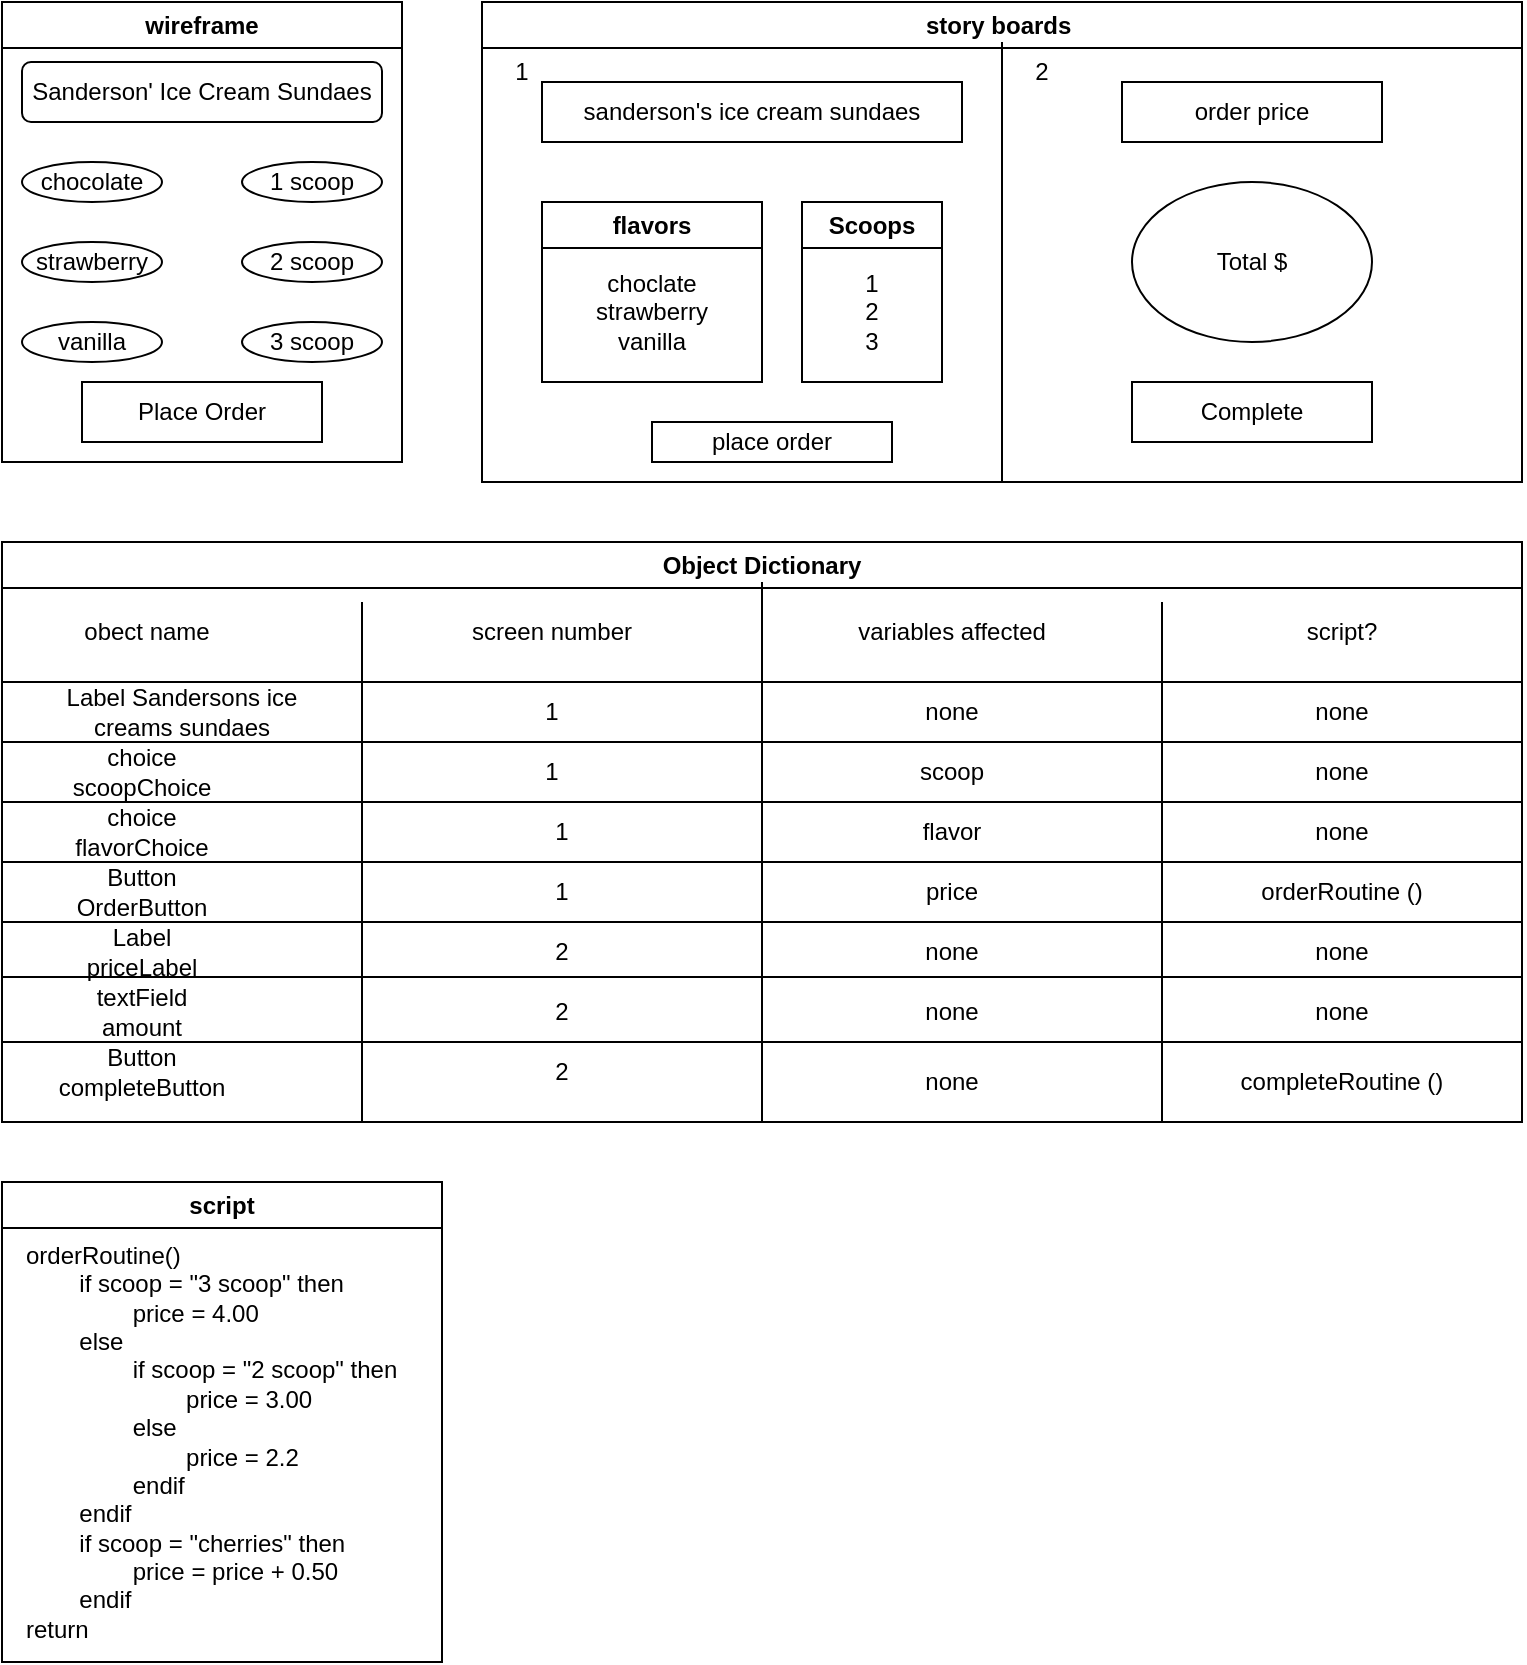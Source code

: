 <mxfile version="21.3.8" type="github">
  <diagram name="Page-1" id="8NaYq67iNa6FYgDgLEW2">
    <mxGraphModel dx="557" dy="444" grid="1" gridSize="10" guides="1" tooltips="1" connect="1" arrows="1" fold="1" page="1" pageScale="1" pageWidth="850" pageHeight="1100" math="0" shadow="0">
      <root>
        <mxCell id="0" />
        <mxCell id="1" parent="0" />
        <mxCell id="8IBQ9_YGpmdTHnTVwTPy-2" value="wireframe" style="swimlane;whiteSpace=wrap;html=1;" vertex="1" parent="1">
          <mxGeometry x="40" y="10" width="200" height="230" as="geometry" />
        </mxCell>
        <mxCell id="8IBQ9_YGpmdTHnTVwTPy-3" value="" style="rounded=1;whiteSpace=wrap;html=1;" vertex="1" parent="8IBQ9_YGpmdTHnTVwTPy-2">
          <mxGeometry x="10" y="30" width="180" height="30" as="geometry" />
        </mxCell>
        <mxCell id="8IBQ9_YGpmdTHnTVwTPy-4" value="Sanderson&#39; Ice Cream Sundaes" style="text;html=1;strokeColor=none;fillColor=none;align=center;verticalAlign=middle;whiteSpace=wrap;rounded=0;" vertex="1" parent="8IBQ9_YGpmdTHnTVwTPy-2">
          <mxGeometry x="10" y="30" width="180" height="30" as="geometry" />
        </mxCell>
        <mxCell id="8IBQ9_YGpmdTHnTVwTPy-6" value="" style="ellipse;whiteSpace=wrap;html=1;" vertex="1" parent="8IBQ9_YGpmdTHnTVwTPy-2">
          <mxGeometry x="10" y="80" width="70" height="20" as="geometry" />
        </mxCell>
        <mxCell id="8IBQ9_YGpmdTHnTVwTPy-10" value="" style="ellipse;whiteSpace=wrap;html=1;" vertex="1" parent="8IBQ9_YGpmdTHnTVwTPy-2">
          <mxGeometry x="120" y="80" width="70" height="20" as="geometry" />
        </mxCell>
        <mxCell id="8IBQ9_YGpmdTHnTVwTPy-12" value="" style="ellipse;whiteSpace=wrap;html=1;" vertex="1" parent="8IBQ9_YGpmdTHnTVwTPy-2">
          <mxGeometry x="120" y="120" width="70" height="20" as="geometry" />
        </mxCell>
        <mxCell id="8IBQ9_YGpmdTHnTVwTPy-8" value="" style="ellipse;whiteSpace=wrap;html=1;" vertex="1" parent="8IBQ9_YGpmdTHnTVwTPy-2">
          <mxGeometry x="120" y="160" width="70" height="20" as="geometry" />
        </mxCell>
        <mxCell id="8IBQ9_YGpmdTHnTVwTPy-5" value="" style="ellipse;whiteSpace=wrap;html=1;" vertex="1" parent="8IBQ9_YGpmdTHnTVwTPy-2">
          <mxGeometry x="10" y="120" width="70" height="20" as="geometry" />
        </mxCell>
        <mxCell id="8IBQ9_YGpmdTHnTVwTPy-14" value="" style="ellipse;whiteSpace=wrap;html=1;" vertex="1" parent="8IBQ9_YGpmdTHnTVwTPy-2">
          <mxGeometry x="10" y="160" width="70" height="20" as="geometry" />
        </mxCell>
        <mxCell id="8IBQ9_YGpmdTHnTVwTPy-16" value="1 scoop" style="text;html=1;strokeColor=none;fillColor=none;align=center;verticalAlign=middle;whiteSpace=wrap;rounded=0;" vertex="1" parent="8IBQ9_YGpmdTHnTVwTPy-2">
          <mxGeometry x="125" y="75" width="60" height="30" as="geometry" />
        </mxCell>
        <mxCell id="8IBQ9_YGpmdTHnTVwTPy-17" value="2 scoop" style="text;html=1;strokeColor=none;fillColor=none;align=center;verticalAlign=middle;whiteSpace=wrap;rounded=0;" vertex="1" parent="8IBQ9_YGpmdTHnTVwTPy-2">
          <mxGeometry x="125" y="115" width="60" height="30" as="geometry" />
        </mxCell>
        <mxCell id="8IBQ9_YGpmdTHnTVwTPy-18" value="3 scoop" style="text;html=1;strokeColor=none;fillColor=none;align=center;verticalAlign=middle;whiteSpace=wrap;rounded=0;" vertex="1" parent="8IBQ9_YGpmdTHnTVwTPy-2">
          <mxGeometry x="125" y="155" width="60" height="30" as="geometry" />
        </mxCell>
        <mxCell id="8IBQ9_YGpmdTHnTVwTPy-20" value="chocolate" style="text;html=1;strokeColor=none;fillColor=none;align=center;verticalAlign=middle;whiteSpace=wrap;rounded=0;" vertex="1" parent="8IBQ9_YGpmdTHnTVwTPy-2">
          <mxGeometry x="15" y="75" width="60" height="30" as="geometry" />
        </mxCell>
        <mxCell id="8IBQ9_YGpmdTHnTVwTPy-21" value="strawberry" style="text;html=1;strokeColor=none;fillColor=none;align=center;verticalAlign=middle;whiteSpace=wrap;rounded=0;" vertex="1" parent="8IBQ9_YGpmdTHnTVwTPy-2">
          <mxGeometry x="15" y="115" width="60" height="30" as="geometry" />
        </mxCell>
        <mxCell id="8IBQ9_YGpmdTHnTVwTPy-19" value="vanilla" style="text;html=1;strokeColor=none;fillColor=none;align=center;verticalAlign=middle;whiteSpace=wrap;rounded=0;" vertex="1" parent="8IBQ9_YGpmdTHnTVwTPy-2">
          <mxGeometry x="15" y="155" width="60" height="30" as="geometry" />
        </mxCell>
        <mxCell id="8IBQ9_YGpmdTHnTVwTPy-22" value="" style="rounded=0;whiteSpace=wrap;html=1;" vertex="1" parent="8IBQ9_YGpmdTHnTVwTPy-2">
          <mxGeometry x="40" y="190" width="120" height="30" as="geometry" />
        </mxCell>
        <mxCell id="8IBQ9_YGpmdTHnTVwTPy-23" value="Place Order" style="text;html=1;strokeColor=none;fillColor=none;align=center;verticalAlign=middle;whiteSpace=wrap;rounded=0;" vertex="1" parent="8IBQ9_YGpmdTHnTVwTPy-2">
          <mxGeometry x="50" y="190" width="100" height="30" as="geometry" />
        </mxCell>
        <mxCell id="8IBQ9_YGpmdTHnTVwTPy-25" value="story boards&amp;nbsp;" style="swimlane;whiteSpace=wrap;html=1;" vertex="1" parent="1">
          <mxGeometry x="280" y="10" width="520" height="240" as="geometry" />
        </mxCell>
        <mxCell id="8IBQ9_YGpmdTHnTVwTPy-26" value="1" style="text;html=1;strokeColor=none;fillColor=none;align=center;verticalAlign=middle;whiteSpace=wrap;rounded=0;" vertex="1" parent="8IBQ9_YGpmdTHnTVwTPy-25">
          <mxGeometry x="-10" y="20" width="60" height="30" as="geometry" />
        </mxCell>
        <mxCell id="8IBQ9_YGpmdTHnTVwTPy-29" value="2" style="text;html=1;strokeColor=none;fillColor=none;align=center;verticalAlign=middle;whiteSpace=wrap;rounded=0;" vertex="1" parent="8IBQ9_YGpmdTHnTVwTPy-25">
          <mxGeometry x="250" y="20" width="60" height="30" as="geometry" />
        </mxCell>
        <mxCell id="8IBQ9_YGpmdTHnTVwTPy-35" value="" style="rounded=0;whiteSpace=wrap;html=1;" vertex="1" parent="8IBQ9_YGpmdTHnTVwTPy-25">
          <mxGeometry x="85" y="210" width="120" height="20" as="geometry" />
        </mxCell>
        <mxCell id="8IBQ9_YGpmdTHnTVwTPy-36" value="place order" style="text;html=1;strokeColor=none;fillColor=none;align=center;verticalAlign=middle;whiteSpace=wrap;rounded=0;" vertex="1" parent="8IBQ9_YGpmdTHnTVwTPy-25">
          <mxGeometry x="90" y="205" width="110" height="30" as="geometry" />
        </mxCell>
        <mxCell id="8IBQ9_YGpmdTHnTVwTPy-31" value="Scoops" style="swimlane;whiteSpace=wrap;html=1;startSize=23;" vertex="1" parent="8IBQ9_YGpmdTHnTVwTPy-25">
          <mxGeometry x="160" y="100" width="70" height="90" as="geometry" />
        </mxCell>
        <mxCell id="8IBQ9_YGpmdTHnTVwTPy-32" value="1&lt;br&gt;2&lt;br&gt;3" style="text;html=1;strokeColor=none;fillColor=none;align=center;verticalAlign=middle;whiteSpace=wrap;rounded=0;" vertex="1" parent="8IBQ9_YGpmdTHnTVwTPy-31">
          <mxGeometry x="5" y="20" width="60" height="70" as="geometry" />
        </mxCell>
        <mxCell id="8IBQ9_YGpmdTHnTVwTPy-33" value="flavors" style="swimlane;whiteSpace=wrap;html=1;" vertex="1" parent="8IBQ9_YGpmdTHnTVwTPy-25">
          <mxGeometry x="30" y="100" width="110" height="90" as="geometry" />
        </mxCell>
        <mxCell id="8IBQ9_YGpmdTHnTVwTPy-34" value="choclate&lt;br&gt;strawberry&lt;br&gt;vanilla" style="text;html=1;strokeColor=none;fillColor=none;align=center;verticalAlign=middle;whiteSpace=wrap;rounded=0;" vertex="1" parent="8IBQ9_YGpmdTHnTVwTPy-33">
          <mxGeometry y="20" width="110" height="70" as="geometry" />
        </mxCell>
        <mxCell id="8IBQ9_YGpmdTHnTVwTPy-37" value="" style="rounded=0;whiteSpace=wrap;html=1;" vertex="1" parent="8IBQ9_YGpmdTHnTVwTPy-25">
          <mxGeometry x="30" y="40" width="210" height="30" as="geometry" />
        </mxCell>
        <mxCell id="8IBQ9_YGpmdTHnTVwTPy-38" value="sanderson&#39;s ice cream sundaes" style="text;html=1;strokeColor=none;fillColor=none;align=center;verticalAlign=middle;whiteSpace=wrap;rounded=0;" vertex="1" parent="8IBQ9_YGpmdTHnTVwTPy-25">
          <mxGeometry x="30" y="40" width="210" height="30" as="geometry" />
        </mxCell>
        <mxCell id="8IBQ9_YGpmdTHnTVwTPy-39" value="" style="rounded=0;whiteSpace=wrap;html=1;" vertex="1" parent="8IBQ9_YGpmdTHnTVwTPy-25">
          <mxGeometry x="320" y="40" width="130" height="30" as="geometry" />
        </mxCell>
        <mxCell id="8IBQ9_YGpmdTHnTVwTPy-40" value="order price" style="text;html=1;strokeColor=none;fillColor=none;align=center;verticalAlign=middle;whiteSpace=wrap;rounded=0;" vertex="1" parent="8IBQ9_YGpmdTHnTVwTPy-25">
          <mxGeometry x="320" y="40" width="130" height="30" as="geometry" />
        </mxCell>
        <mxCell id="8IBQ9_YGpmdTHnTVwTPy-41" value="" style="ellipse;whiteSpace=wrap;html=1;" vertex="1" parent="8IBQ9_YGpmdTHnTVwTPy-25">
          <mxGeometry x="325" y="90" width="120" height="80" as="geometry" />
        </mxCell>
        <mxCell id="8IBQ9_YGpmdTHnTVwTPy-42" value="Total $" style="text;html=1;strokeColor=none;fillColor=none;align=center;verticalAlign=middle;whiteSpace=wrap;rounded=0;" vertex="1" parent="8IBQ9_YGpmdTHnTVwTPy-25">
          <mxGeometry x="355" y="115" width="60" height="30" as="geometry" />
        </mxCell>
        <mxCell id="8IBQ9_YGpmdTHnTVwTPy-43" value="" style="rounded=0;whiteSpace=wrap;html=1;" vertex="1" parent="8IBQ9_YGpmdTHnTVwTPy-25">
          <mxGeometry x="325" y="190" width="120" height="30" as="geometry" />
        </mxCell>
        <mxCell id="8IBQ9_YGpmdTHnTVwTPy-44" value="Complete" style="text;html=1;strokeColor=none;fillColor=none;align=center;verticalAlign=middle;whiteSpace=wrap;rounded=0;" vertex="1" parent="8IBQ9_YGpmdTHnTVwTPy-25">
          <mxGeometry x="355" y="190" width="60" height="30" as="geometry" />
        </mxCell>
        <mxCell id="8IBQ9_YGpmdTHnTVwTPy-28" value="" style="endArrow=none;html=1;rounded=0;exitX=0.5;exitY=1;exitDx=0;exitDy=0;" edge="1" parent="1" source="8IBQ9_YGpmdTHnTVwTPy-25">
          <mxGeometry width="50" height="50" relative="1" as="geometry">
            <mxPoint x="400" y="270" as="sourcePoint" />
            <mxPoint x="540" y="30" as="targetPoint" />
          </mxGeometry>
        </mxCell>
        <mxCell id="8IBQ9_YGpmdTHnTVwTPy-45" value="Object Dictionary" style="swimlane;whiteSpace=wrap;html=1;" vertex="1" parent="1">
          <mxGeometry x="40" y="280" width="760" height="290" as="geometry" />
        </mxCell>
        <mxCell id="8IBQ9_YGpmdTHnTVwTPy-47" value="obect name" style="text;html=1;strokeColor=none;fillColor=none;align=center;verticalAlign=middle;whiteSpace=wrap;rounded=0;" vertex="1" parent="8IBQ9_YGpmdTHnTVwTPy-45">
          <mxGeometry x="15" y="30" width="115" height="30" as="geometry" />
        </mxCell>
        <mxCell id="8IBQ9_YGpmdTHnTVwTPy-48" value="Label Sandersons ice creams sundaes" style="text;html=1;strokeColor=none;fillColor=none;align=center;verticalAlign=middle;whiteSpace=wrap;rounded=0;" vertex="1" parent="8IBQ9_YGpmdTHnTVwTPy-45">
          <mxGeometry x="30" y="70" width="120" height="30" as="geometry" />
        </mxCell>
        <mxCell id="8IBQ9_YGpmdTHnTVwTPy-49" value="choice scoopChoice" style="text;html=1;strokeColor=none;fillColor=none;align=center;verticalAlign=middle;whiteSpace=wrap;rounded=0;" vertex="1" parent="8IBQ9_YGpmdTHnTVwTPy-45">
          <mxGeometry x="30" y="100" width="80" height="30" as="geometry" />
        </mxCell>
        <mxCell id="8IBQ9_YGpmdTHnTVwTPy-50" value="choice flavorChoice" style="text;html=1;strokeColor=none;fillColor=none;align=center;verticalAlign=middle;whiteSpace=wrap;rounded=0;" vertex="1" parent="8IBQ9_YGpmdTHnTVwTPy-45">
          <mxGeometry x="30" y="130" width="80" height="30" as="geometry" />
        </mxCell>
        <mxCell id="8IBQ9_YGpmdTHnTVwTPy-51" value="Button OrderButton" style="text;html=1;strokeColor=none;fillColor=none;align=center;verticalAlign=middle;whiteSpace=wrap;rounded=0;" vertex="1" parent="8IBQ9_YGpmdTHnTVwTPy-45">
          <mxGeometry x="30" y="160" width="80" height="30" as="geometry" />
        </mxCell>
        <mxCell id="8IBQ9_YGpmdTHnTVwTPy-52" value="Label priceLabel" style="text;html=1;strokeColor=none;fillColor=none;align=center;verticalAlign=middle;whiteSpace=wrap;rounded=0;" vertex="1" parent="8IBQ9_YGpmdTHnTVwTPy-45">
          <mxGeometry x="30" y="190" width="80" height="30" as="geometry" />
        </mxCell>
        <mxCell id="8IBQ9_YGpmdTHnTVwTPy-53" value="textField amount" style="text;html=1;strokeColor=none;fillColor=none;align=center;verticalAlign=middle;whiteSpace=wrap;rounded=0;" vertex="1" parent="8IBQ9_YGpmdTHnTVwTPy-45">
          <mxGeometry x="30" y="220" width="80" height="30" as="geometry" />
        </mxCell>
        <mxCell id="8IBQ9_YGpmdTHnTVwTPy-54" value="Button completeButton" style="text;html=1;strokeColor=none;fillColor=none;align=center;verticalAlign=middle;whiteSpace=wrap;rounded=0;" vertex="1" parent="8IBQ9_YGpmdTHnTVwTPy-45">
          <mxGeometry x="30" y="250" width="80" height="30" as="geometry" />
        </mxCell>
        <mxCell id="8IBQ9_YGpmdTHnTVwTPy-63" value="screen number" style="text;html=1;strokeColor=none;fillColor=none;align=center;verticalAlign=middle;whiteSpace=wrap;rounded=0;" vertex="1" parent="8IBQ9_YGpmdTHnTVwTPy-45">
          <mxGeometry x="220" y="30" width="110" height="30" as="geometry" />
        </mxCell>
        <mxCell id="8IBQ9_YGpmdTHnTVwTPy-64" value="1" style="text;html=1;strokeColor=none;fillColor=none;align=center;verticalAlign=middle;whiteSpace=wrap;rounded=0;" vertex="1" parent="8IBQ9_YGpmdTHnTVwTPy-45">
          <mxGeometry x="245" y="70" width="60" height="30" as="geometry" />
        </mxCell>
        <mxCell id="8IBQ9_YGpmdTHnTVwTPy-65" value="1" style="text;html=1;strokeColor=none;fillColor=none;align=center;verticalAlign=middle;whiteSpace=wrap;rounded=0;" vertex="1" parent="8IBQ9_YGpmdTHnTVwTPy-45">
          <mxGeometry x="245" y="100" width="60" height="30" as="geometry" />
        </mxCell>
        <mxCell id="8IBQ9_YGpmdTHnTVwTPy-66" value="1" style="text;html=1;strokeColor=none;fillColor=none;align=center;verticalAlign=middle;whiteSpace=wrap;rounded=0;" vertex="1" parent="8IBQ9_YGpmdTHnTVwTPy-45">
          <mxGeometry x="250" y="130" width="60" height="30" as="geometry" />
        </mxCell>
        <mxCell id="8IBQ9_YGpmdTHnTVwTPy-67" value="1" style="text;html=1;strokeColor=none;fillColor=none;align=center;verticalAlign=middle;whiteSpace=wrap;rounded=0;" vertex="1" parent="8IBQ9_YGpmdTHnTVwTPy-45">
          <mxGeometry x="250" y="160" width="60" height="30" as="geometry" />
        </mxCell>
        <mxCell id="8IBQ9_YGpmdTHnTVwTPy-69" value="2" style="text;html=1;strokeColor=none;fillColor=none;align=center;verticalAlign=middle;whiteSpace=wrap;rounded=0;" vertex="1" parent="8IBQ9_YGpmdTHnTVwTPy-45">
          <mxGeometry x="250" y="190" width="60" height="30" as="geometry" />
        </mxCell>
        <mxCell id="8IBQ9_YGpmdTHnTVwTPy-70" value="2" style="text;html=1;strokeColor=none;fillColor=none;align=center;verticalAlign=middle;whiteSpace=wrap;rounded=0;" vertex="1" parent="8IBQ9_YGpmdTHnTVwTPy-45">
          <mxGeometry x="250" y="220" width="60" height="30" as="geometry" />
        </mxCell>
        <mxCell id="8IBQ9_YGpmdTHnTVwTPy-71" value="2" style="text;html=1;strokeColor=none;fillColor=none;align=center;verticalAlign=middle;whiteSpace=wrap;rounded=0;" vertex="1" parent="8IBQ9_YGpmdTHnTVwTPy-45">
          <mxGeometry x="250" y="250" width="60" height="30" as="geometry" />
        </mxCell>
        <mxCell id="8IBQ9_YGpmdTHnTVwTPy-73" value="variables affected" style="text;html=1;strokeColor=none;fillColor=none;align=center;verticalAlign=middle;whiteSpace=wrap;rounded=0;" vertex="1" parent="8IBQ9_YGpmdTHnTVwTPy-45">
          <mxGeometry x="410" y="30" width="130" height="30" as="geometry" />
        </mxCell>
        <mxCell id="8IBQ9_YGpmdTHnTVwTPy-75" value="none" style="text;html=1;strokeColor=none;fillColor=none;align=center;verticalAlign=middle;whiteSpace=wrap;rounded=0;" vertex="1" parent="8IBQ9_YGpmdTHnTVwTPy-45">
          <mxGeometry x="445" y="70" width="60" height="30" as="geometry" />
        </mxCell>
        <mxCell id="8IBQ9_YGpmdTHnTVwTPy-76" value="script?" style="text;html=1;strokeColor=none;fillColor=none;align=center;verticalAlign=middle;whiteSpace=wrap;rounded=0;" vertex="1" parent="8IBQ9_YGpmdTHnTVwTPy-45">
          <mxGeometry x="640" y="30" width="60" height="30" as="geometry" />
        </mxCell>
        <mxCell id="8IBQ9_YGpmdTHnTVwTPy-77" value="scoop" style="text;html=1;strokeColor=none;fillColor=none;align=center;verticalAlign=middle;whiteSpace=wrap;rounded=0;" vertex="1" parent="8IBQ9_YGpmdTHnTVwTPy-45">
          <mxGeometry x="445" y="100" width="60" height="30" as="geometry" />
        </mxCell>
        <mxCell id="8IBQ9_YGpmdTHnTVwTPy-78" value="flavor" style="text;html=1;strokeColor=none;fillColor=none;align=center;verticalAlign=middle;whiteSpace=wrap;rounded=0;" vertex="1" parent="8IBQ9_YGpmdTHnTVwTPy-45">
          <mxGeometry x="445" y="130" width="60" height="30" as="geometry" />
        </mxCell>
        <mxCell id="8IBQ9_YGpmdTHnTVwTPy-79" value="price" style="text;html=1;strokeColor=none;fillColor=none;align=center;verticalAlign=middle;whiteSpace=wrap;rounded=0;" vertex="1" parent="8IBQ9_YGpmdTHnTVwTPy-45">
          <mxGeometry x="445" y="160" width="60" height="30" as="geometry" />
        </mxCell>
        <mxCell id="8IBQ9_YGpmdTHnTVwTPy-80" value="none" style="text;html=1;strokeColor=none;fillColor=none;align=center;verticalAlign=middle;whiteSpace=wrap;rounded=0;" vertex="1" parent="8IBQ9_YGpmdTHnTVwTPy-45">
          <mxGeometry x="445" y="190" width="60" height="30" as="geometry" />
        </mxCell>
        <mxCell id="8IBQ9_YGpmdTHnTVwTPy-81" value="none" style="text;html=1;strokeColor=none;fillColor=none;align=center;verticalAlign=middle;whiteSpace=wrap;rounded=0;" vertex="1" parent="8IBQ9_YGpmdTHnTVwTPy-45">
          <mxGeometry x="445" y="220" width="60" height="30" as="geometry" />
        </mxCell>
        <mxCell id="8IBQ9_YGpmdTHnTVwTPy-82" value="none" style="text;html=1;strokeColor=none;fillColor=none;align=center;verticalAlign=middle;whiteSpace=wrap;rounded=0;" vertex="1" parent="8IBQ9_YGpmdTHnTVwTPy-45">
          <mxGeometry x="445" y="255" width="60" height="30" as="geometry" />
        </mxCell>
        <mxCell id="8IBQ9_YGpmdTHnTVwTPy-83" value="none" style="text;html=1;strokeColor=none;fillColor=none;align=center;verticalAlign=middle;whiteSpace=wrap;rounded=0;" vertex="1" parent="8IBQ9_YGpmdTHnTVwTPy-45">
          <mxGeometry x="640" y="70" width="60" height="30" as="geometry" />
        </mxCell>
        <mxCell id="8IBQ9_YGpmdTHnTVwTPy-84" value="none" style="text;html=1;strokeColor=none;fillColor=none;align=center;verticalAlign=middle;whiteSpace=wrap;rounded=0;" vertex="1" parent="8IBQ9_YGpmdTHnTVwTPy-45">
          <mxGeometry x="640" y="130" width="60" height="30" as="geometry" />
        </mxCell>
        <mxCell id="8IBQ9_YGpmdTHnTVwTPy-85" value="none" style="text;html=1;strokeColor=none;fillColor=none;align=center;verticalAlign=middle;whiteSpace=wrap;rounded=0;" vertex="1" parent="8IBQ9_YGpmdTHnTVwTPy-45">
          <mxGeometry x="640" y="100" width="60" height="30" as="geometry" />
        </mxCell>
        <mxCell id="8IBQ9_YGpmdTHnTVwTPy-86" value="none" style="text;html=1;strokeColor=none;fillColor=none;align=center;verticalAlign=middle;whiteSpace=wrap;rounded=0;" vertex="1" parent="8IBQ9_YGpmdTHnTVwTPy-45">
          <mxGeometry x="640" y="190" width="60" height="30" as="geometry" />
        </mxCell>
        <mxCell id="8IBQ9_YGpmdTHnTVwTPy-88" value="orderRoutine ()" style="text;html=1;strokeColor=none;fillColor=none;align=center;verticalAlign=middle;whiteSpace=wrap;rounded=0;" vertex="1" parent="8IBQ9_YGpmdTHnTVwTPy-45">
          <mxGeometry x="620" y="160" width="100" height="30" as="geometry" />
        </mxCell>
        <mxCell id="8IBQ9_YGpmdTHnTVwTPy-89" value="none" style="text;html=1;strokeColor=none;fillColor=none;align=center;verticalAlign=middle;whiteSpace=wrap;rounded=0;" vertex="1" parent="8IBQ9_YGpmdTHnTVwTPy-45">
          <mxGeometry x="640" y="220" width="60" height="30" as="geometry" />
        </mxCell>
        <mxCell id="8IBQ9_YGpmdTHnTVwTPy-90" value="completeRoutine ()" style="text;html=1;strokeColor=none;fillColor=none;align=center;verticalAlign=middle;whiteSpace=wrap;rounded=0;" vertex="1" parent="8IBQ9_YGpmdTHnTVwTPy-45">
          <mxGeometry x="610" y="255" width="120" height="30" as="geometry" />
        </mxCell>
        <mxCell id="8IBQ9_YGpmdTHnTVwTPy-46" value="" style="endArrow=none;html=1;rounded=0;" edge="1" parent="1">
          <mxGeometry width="50" height="50" relative="1" as="geometry">
            <mxPoint x="40" y="350" as="sourcePoint" />
            <mxPoint x="800" y="350" as="targetPoint" />
            <Array as="points" />
          </mxGeometry>
        </mxCell>
        <mxCell id="8IBQ9_YGpmdTHnTVwTPy-55" value="" style="endArrow=none;html=1;rounded=0;" edge="1" parent="1">
          <mxGeometry width="50" height="50" relative="1" as="geometry">
            <mxPoint x="40" y="380" as="sourcePoint" />
            <mxPoint x="800" y="380" as="targetPoint" />
          </mxGeometry>
        </mxCell>
        <mxCell id="8IBQ9_YGpmdTHnTVwTPy-56" value="" style="endArrow=none;html=1;rounded=0;" edge="1" parent="1">
          <mxGeometry width="50" height="50" relative="1" as="geometry">
            <mxPoint x="40" y="410" as="sourcePoint" />
            <mxPoint x="800" y="410" as="targetPoint" />
          </mxGeometry>
        </mxCell>
        <mxCell id="8IBQ9_YGpmdTHnTVwTPy-57" value="" style="endArrow=none;html=1;rounded=0;" edge="1" parent="1">
          <mxGeometry width="50" height="50" relative="1" as="geometry">
            <mxPoint x="40" y="440" as="sourcePoint" />
            <mxPoint x="800" y="440" as="targetPoint" />
          </mxGeometry>
        </mxCell>
        <mxCell id="8IBQ9_YGpmdTHnTVwTPy-58" value="" style="endArrow=none;html=1;rounded=0;" edge="1" parent="1">
          <mxGeometry width="50" height="50" relative="1" as="geometry">
            <mxPoint x="40" y="470" as="sourcePoint" />
            <mxPoint x="800" y="470" as="targetPoint" />
          </mxGeometry>
        </mxCell>
        <mxCell id="8IBQ9_YGpmdTHnTVwTPy-59" value="" style="endArrow=none;html=1;rounded=0;exitX=0;exitY=0.75;exitDx=0;exitDy=0;entryX=1;entryY=0.75;entryDx=0;entryDy=0;" edge="1" parent="1" source="8IBQ9_YGpmdTHnTVwTPy-45" target="8IBQ9_YGpmdTHnTVwTPy-45">
          <mxGeometry width="50" height="50" relative="1" as="geometry">
            <mxPoint x="400" y="490" as="sourcePoint" />
            <mxPoint x="450" y="440" as="targetPoint" />
          </mxGeometry>
        </mxCell>
        <mxCell id="8IBQ9_YGpmdTHnTVwTPy-60" value="" style="endArrow=none;html=1;rounded=0;" edge="1" parent="1">
          <mxGeometry width="50" height="50" relative="1" as="geometry">
            <mxPoint x="40" y="530" as="sourcePoint" />
            <mxPoint x="800" y="530" as="targetPoint" />
          </mxGeometry>
        </mxCell>
        <mxCell id="8IBQ9_YGpmdTHnTVwTPy-61" value="" style="endArrow=none;html=1;rounded=0;exitX=0.5;exitY=1;exitDx=0;exitDy=0;" edge="1" parent="1" source="8IBQ9_YGpmdTHnTVwTPy-45">
          <mxGeometry width="50" height="50" relative="1" as="geometry">
            <mxPoint x="400" y="490" as="sourcePoint" />
            <mxPoint x="420" y="310" as="targetPoint" />
            <Array as="points">
              <mxPoint x="420" y="300" />
            </Array>
          </mxGeometry>
        </mxCell>
        <mxCell id="8IBQ9_YGpmdTHnTVwTPy-62" value="" style="endArrow=none;html=1;rounded=0;" edge="1" parent="1">
          <mxGeometry width="50" height="50" relative="1" as="geometry">
            <mxPoint x="220" y="570" as="sourcePoint" />
            <mxPoint x="220" y="310" as="targetPoint" />
          </mxGeometry>
        </mxCell>
        <mxCell id="8IBQ9_YGpmdTHnTVwTPy-74" value="" style="endArrow=none;html=1;rounded=0;" edge="1" parent="1">
          <mxGeometry width="50" height="50" relative="1" as="geometry">
            <mxPoint x="620" y="570" as="sourcePoint" />
            <mxPoint x="620" y="310" as="targetPoint" />
          </mxGeometry>
        </mxCell>
        <mxCell id="8IBQ9_YGpmdTHnTVwTPy-91" value="script" style="swimlane;whiteSpace=wrap;html=1;" vertex="1" parent="1">
          <mxGeometry x="40" y="600" width="220" height="240" as="geometry" />
        </mxCell>
        <mxCell id="8IBQ9_YGpmdTHnTVwTPy-92" value="orderRoutine()&lt;br&gt;&lt;span style=&quot;white-space: pre;&quot;&gt;&#x9;&lt;/span&gt;if scoop = &quot;3 scoop&quot;&amp;nbsp;then &lt;br&gt;&lt;span style=&quot;white-space: pre;&quot;&gt;&#x9;&lt;/span&gt;&lt;span style=&quot;white-space: pre;&quot;&gt;&#x9;&lt;/span&gt;price = 4.00&lt;br&gt;&lt;span style=&quot;white-space: pre;&quot;&gt;&#x9;&lt;/span&gt;else&lt;br&gt;&lt;span style=&quot;white-space: pre;&quot;&gt;&#x9;&lt;/span&gt;&lt;span style=&quot;white-space: pre;&quot;&gt;&#x9;&lt;/span&gt;if scoop = &quot;2 scoop&quot; then&lt;br&gt;&lt;span style=&quot;white-space: pre;&quot;&gt;&#x9;&lt;/span&gt;&lt;span style=&quot;white-space: pre;&quot;&gt;&#x9;&lt;/span&gt;&lt;span style=&quot;white-space: pre;&quot;&gt;&#x9;&lt;/span&gt;price = 3.00&lt;br&gt;&lt;span style=&quot;white-space: pre;&quot;&gt;&#x9;&lt;/span&gt;&lt;span style=&quot;white-space: pre;&quot;&gt;&#x9;&lt;/span&gt;else&lt;br&gt;&lt;span style=&quot;white-space: pre;&quot;&gt;&#x9;&lt;/span&gt;&lt;span style=&quot;white-space: pre;&quot;&gt;&#x9;&lt;/span&gt;&lt;span style=&quot;white-space: pre;&quot;&gt;&#x9;&lt;/span&gt;price = 2.2&lt;br&gt;&lt;span style=&quot;white-space: pre;&quot;&gt;&#x9;&lt;/span&gt;&lt;span style=&quot;white-space: pre;&quot;&gt;&#x9;&lt;/span&gt;endif&lt;br&gt;&lt;span style=&quot;white-space: pre;&quot;&gt;&#x9;&lt;/span&gt;endif&lt;br&gt;&lt;span style=&quot;white-space: pre;&quot;&gt;&#x9;&lt;/span&gt;if scoop = &quot;cherries&quot; then&lt;br&gt;&lt;span style=&quot;white-space: pre;&quot;&gt;&#x9;&lt;/span&gt;&lt;span style=&quot;white-space: pre;&quot;&gt;&#x9;&lt;/span&gt;price = price + 0.50&lt;br&gt;&lt;span style=&quot;white-space: pre;&quot;&gt;&#x9;&lt;/span&gt;endif&lt;br&gt;return" style="text;html=1;strokeColor=none;fillColor=none;align=left;verticalAlign=middle;whiteSpace=wrap;rounded=0;" vertex="1" parent="8IBQ9_YGpmdTHnTVwTPy-91">
          <mxGeometry x="10" y="30" width="210" height="200" as="geometry" />
        </mxCell>
      </root>
    </mxGraphModel>
  </diagram>
</mxfile>
